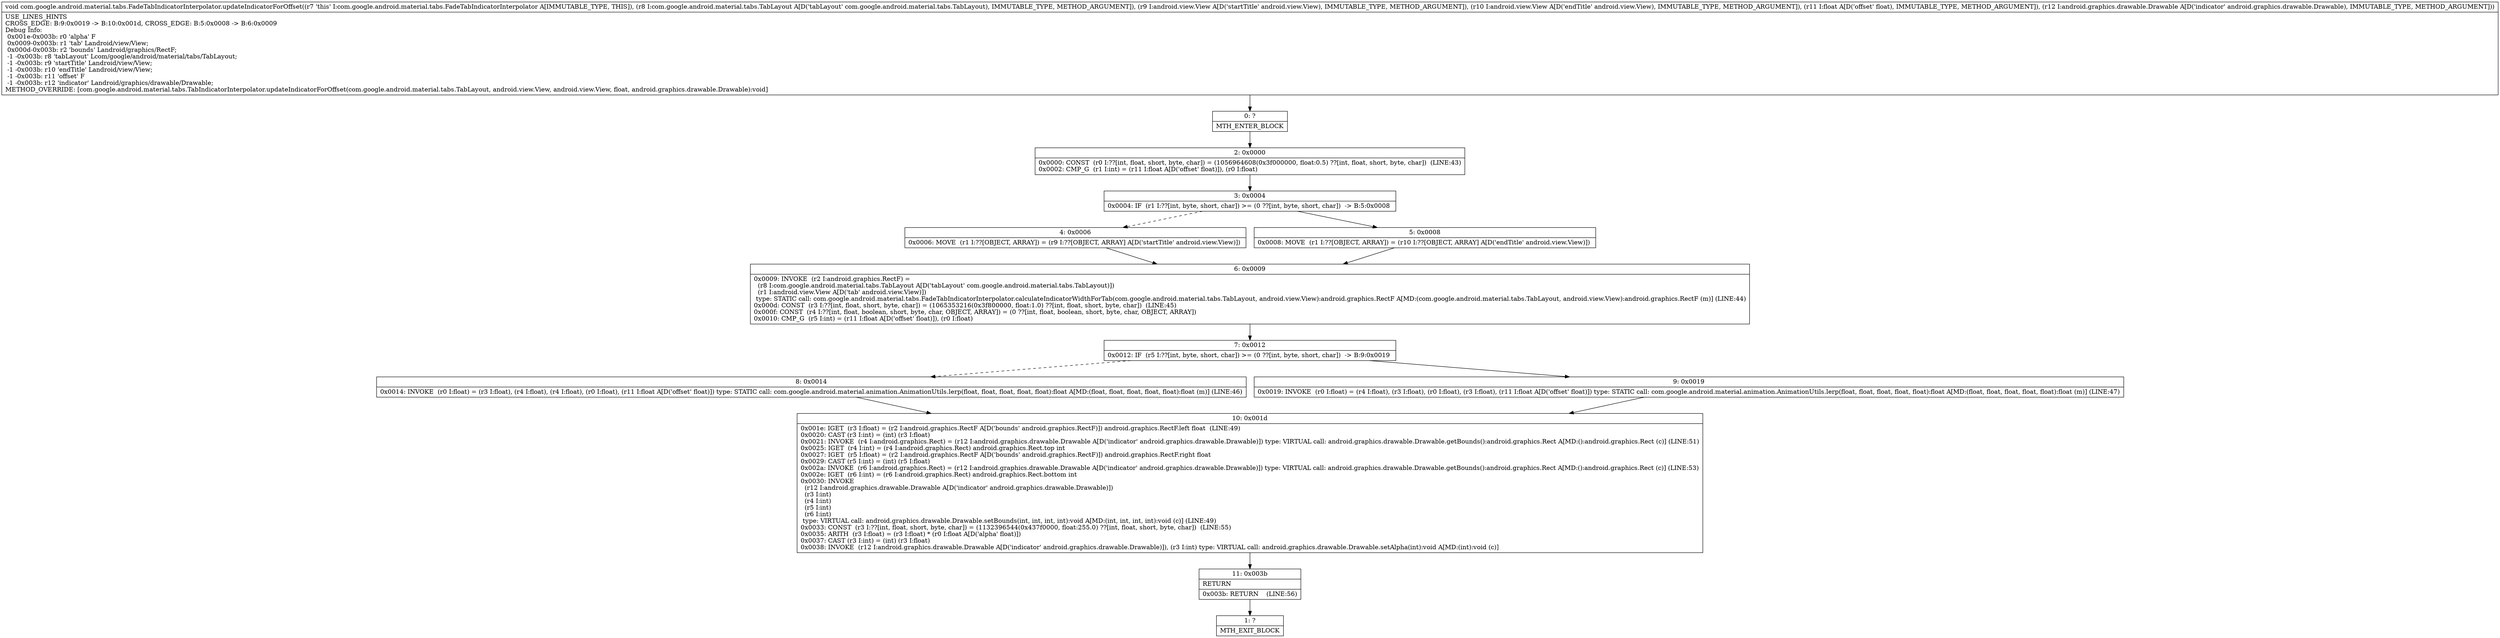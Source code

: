 digraph "CFG forcom.google.android.material.tabs.FadeTabIndicatorInterpolator.updateIndicatorForOffset(Lcom\/google\/android\/material\/tabs\/TabLayout;Landroid\/view\/View;Landroid\/view\/View;FLandroid\/graphics\/drawable\/Drawable;)V" {
Node_0 [shape=record,label="{0\:\ ?|MTH_ENTER_BLOCK\l}"];
Node_2 [shape=record,label="{2\:\ 0x0000|0x0000: CONST  (r0 I:??[int, float, short, byte, char]) = (1056964608(0x3f000000, float:0.5) ??[int, float, short, byte, char])  (LINE:43)\l0x0002: CMP_G  (r1 I:int) = (r11 I:float A[D('offset' float)]), (r0 I:float) \l}"];
Node_3 [shape=record,label="{3\:\ 0x0004|0x0004: IF  (r1 I:??[int, byte, short, char]) \>= (0 ??[int, byte, short, char])  \-\> B:5:0x0008 \l}"];
Node_4 [shape=record,label="{4\:\ 0x0006|0x0006: MOVE  (r1 I:??[OBJECT, ARRAY]) = (r9 I:??[OBJECT, ARRAY] A[D('startTitle' android.view.View)]) \l}"];
Node_6 [shape=record,label="{6\:\ 0x0009|0x0009: INVOKE  (r2 I:android.graphics.RectF) = \l  (r8 I:com.google.android.material.tabs.TabLayout A[D('tabLayout' com.google.android.material.tabs.TabLayout)])\l  (r1 I:android.view.View A[D('tab' android.view.View)])\l type: STATIC call: com.google.android.material.tabs.FadeTabIndicatorInterpolator.calculateIndicatorWidthForTab(com.google.android.material.tabs.TabLayout, android.view.View):android.graphics.RectF A[MD:(com.google.android.material.tabs.TabLayout, android.view.View):android.graphics.RectF (m)] (LINE:44)\l0x000d: CONST  (r3 I:??[int, float, short, byte, char]) = (1065353216(0x3f800000, float:1.0) ??[int, float, short, byte, char])  (LINE:45)\l0x000f: CONST  (r4 I:??[int, float, boolean, short, byte, char, OBJECT, ARRAY]) = (0 ??[int, float, boolean, short, byte, char, OBJECT, ARRAY]) \l0x0010: CMP_G  (r5 I:int) = (r11 I:float A[D('offset' float)]), (r0 I:float) \l}"];
Node_7 [shape=record,label="{7\:\ 0x0012|0x0012: IF  (r5 I:??[int, byte, short, char]) \>= (0 ??[int, byte, short, char])  \-\> B:9:0x0019 \l}"];
Node_8 [shape=record,label="{8\:\ 0x0014|0x0014: INVOKE  (r0 I:float) = (r3 I:float), (r4 I:float), (r4 I:float), (r0 I:float), (r11 I:float A[D('offset' float)]) type: STATIC call: com.google.android.material.animation.AnimationUtils.lerp(float, float, float, float, float):float A[MD:(float, float, float, float, float):float (m)] (LINE:46)\l}"];
Node_10 [shape=record,label="{10\:\ 0x001d|0x001e: IGET  (r3 I:float) = (r2 I:android.graphics.RectF A[D('bounds' android.graphics.RectF)]) android.graphics.RectF.left float  (LINE:49)\l0x0020: CAST (r3 I:int) = (int) (r3 I:float) \l0x0021: INVOKE  (r4 I:android.graphics.Rect) = (r12 I:android.graphics.drawable.Drawable A[D('indicator' android.graphics.drawable.Drawable)]) type: VIRTUAL call: android.graphics.drawable.Drawable.getBounds():android.graphics.Rect A[MD:():android.graphics.Rect (c)] (LINE:51)\l0x0025: IGET  (r4 I:int) = (r4 I:android.graphics.Rect) android.graphics.Rect.top int \l0x0027: IGET  (r5 I:float) = (r2 I:android.graphics.RectF A[D('bounds' android.graphics.RectF)]) android.graphics.RectF.right float \l0x0029: CAST (r5 I:int) = (int) (r5 I:float) \l0x002a: INVOKE  (r6 I:android.graphics.Rect) = (r12 I:android.graphics.drawable.Drawable A[D('indicator' android.graphics.drawable.Drawable)]) type: VIRTUAL call: android.graphics.drawable.Drawable.getBounds():android.graphics.Rect A[MD:():android.graphics.Rect (c)] (LINE:53)\l0x002e: IGET  (r6 I:int) = (r6 I:android.graphics.Rect) android.graphics.Rect.bottom int \l0x0030: INVOKE  \l  (r12 I:android.graphics.drawable.Drawable A[D('indicator' android.graphics.drawable.Drawable)])\l  (r3 I:int)\l  (r4 I:int)\l  (r5 I:int)\l  (r6 I:int)\l type: VIRTUAL call: android.graphics.drawable.Drawable.setBounds(int, int, int, int):void A[MD:(int, int, int, int):void (c)] (LINE:49)\l0x0033: CONST  (r3 I:??[int, float, short, byte, char]) = (1132396544(0x437f0000, float:255.0) ??[int, float, short, byte, char])  (LINE:55)\l0x0035: ARITH  (r3 I:float) = (r3 I:float) * (r0 I:float A[D('alpha' float)]) \l0x0037: CAST (r3 I:int) = (int) (r3 I:float) \l0x0038: INVOKE  (r12 I:android.graphics.drawable.Drawable A[D('indicator' android.graphics.drawable.Drawable)]), (r3 I:int) type: VIRTUAL call: android.graphics.drawable.Drawable.setAlpha(int):void A[MD:(int):void (c)]\l}"];
Node_11 [shape=record,label="{11\:\ 0x003b|RETURN\l|0x003b: RETURN    (LINE:56)\l}"];
Node_1 [shape=record,label="{1\:\ ?|MTH_EXIT_BLOCK\l}"];
Node_9 [shape=record,label="{9\:\ 0x0019|0x0019: INVOKE  (r0 I:float) = (r4 I:float), (r3 I:float), (r0 I:float), (r3 I:float), (r11 I:float A[D('offset' float)]) type: STATIC call: com.google.android.material.animation.AnimationUtils.lerp(float, float, float, float, float):float A[MD:(float, float, float, float, float):float (m)] (LINE:47)\l}"];
Node_5 [shape=record,label="{5\:\ 0x0008|0x0008: MOVE  (r1 I:??[OBJECT, ARRAY]) = (r10 I:??[OBJECT, ARRAY] A[D('endTitle' android.view.View)]) \l}"];
MethodNode[shape=record,label="{void com.google.android.material.tabs.FadeTabIndicatorInterpolator.updateIndicatorForOffset((r7 'this' I:com.google.android.material.tabs.FadeTabIndicatorInterpolator A[IMMUTABLE_TYPE, THIS]), (r8 I:com.google.android.material.tabs.TabLayout A[D('tabLayout' com.google.android.material.tabs.TabLayout), IMMUTABLE_TYPE, METHOD_ARGUMENT]), (r9 I:android.view.View A[D('startTitle' android.view.View), IMMUTABLE_TYPE, METHOD_ARGUMENT]), (r10 I:android.view.View A[D('endTitle' android.view.View), IMMUTABLE_TYPE, METHOD_ARGUMENT]), (r11 I:float A[D('offset' float), IMMUTABLE_TYPE, METHOD_ARGUMENT]), (r12 I:android.graphics.drawable.Drawable A[D('indicator' android.graphics.drawable.Drawable), IMMUTABLE_TYPE, METHOD_ARGUMENT]))  | USE_LINES_HINTS\lCROSS_EDGE: B:9:0x0019 \-\> B:10:0x001d, CROSS_EDGE: B:5:0x0008 \-\> B:6:0x0009\lDebug Info:\l  0x001e\-0x003b: r0 'alpha' F\l  0x0009\-0x003b: r1 'tab' Landroid\/view\/View;\l  0x000d\-0x003b: r2 'bounds' Landroid\/graphics\/RectF;\l  \-1 \-0x003b: r8 'tabLayout' Lcom\/google\/android\/material\/tabs\/TabLayout;\l  \-1 \-0x003b: r9 'startTitle' Landroid\/view\/View;\l  \-1 \-0x003b: r10 'endTitle' Landroid\/view\/View;\l  \-1 \-0x003b: r11 'offset' F\l  \-1 \-0x003b: r12 'indicator' Landroid\/graphics\/drawable\/Drawable;\lMETHOD_OVERRIDE: [com.google.android.material.tabs.TabIndicatorInterpolator.updateIndicatorForOffset(com.google.android.material.tabs.TabLayout, android.view.View, android.view.View, float, android.graphics.drawable.Drawable):void]\l}"];
MethodNode -> Node_0;Node_0 -> Node_2;
Node_2 -> Node_3;
Node_3 -> Node_4[style=dashed];
Node_3 -> Node_5;
Node_4 -> Node_6;
Node_6 -> Node_7;
Node_7 -> Node_8[style=dashed];
Node_7 -> Node_9;
Node_8 -> Node_10;
Node_10 -> Node_11;
Node_11 -> Node_1;
Node_9 -> Node_10;
Node_5 -> Node_6;
}

